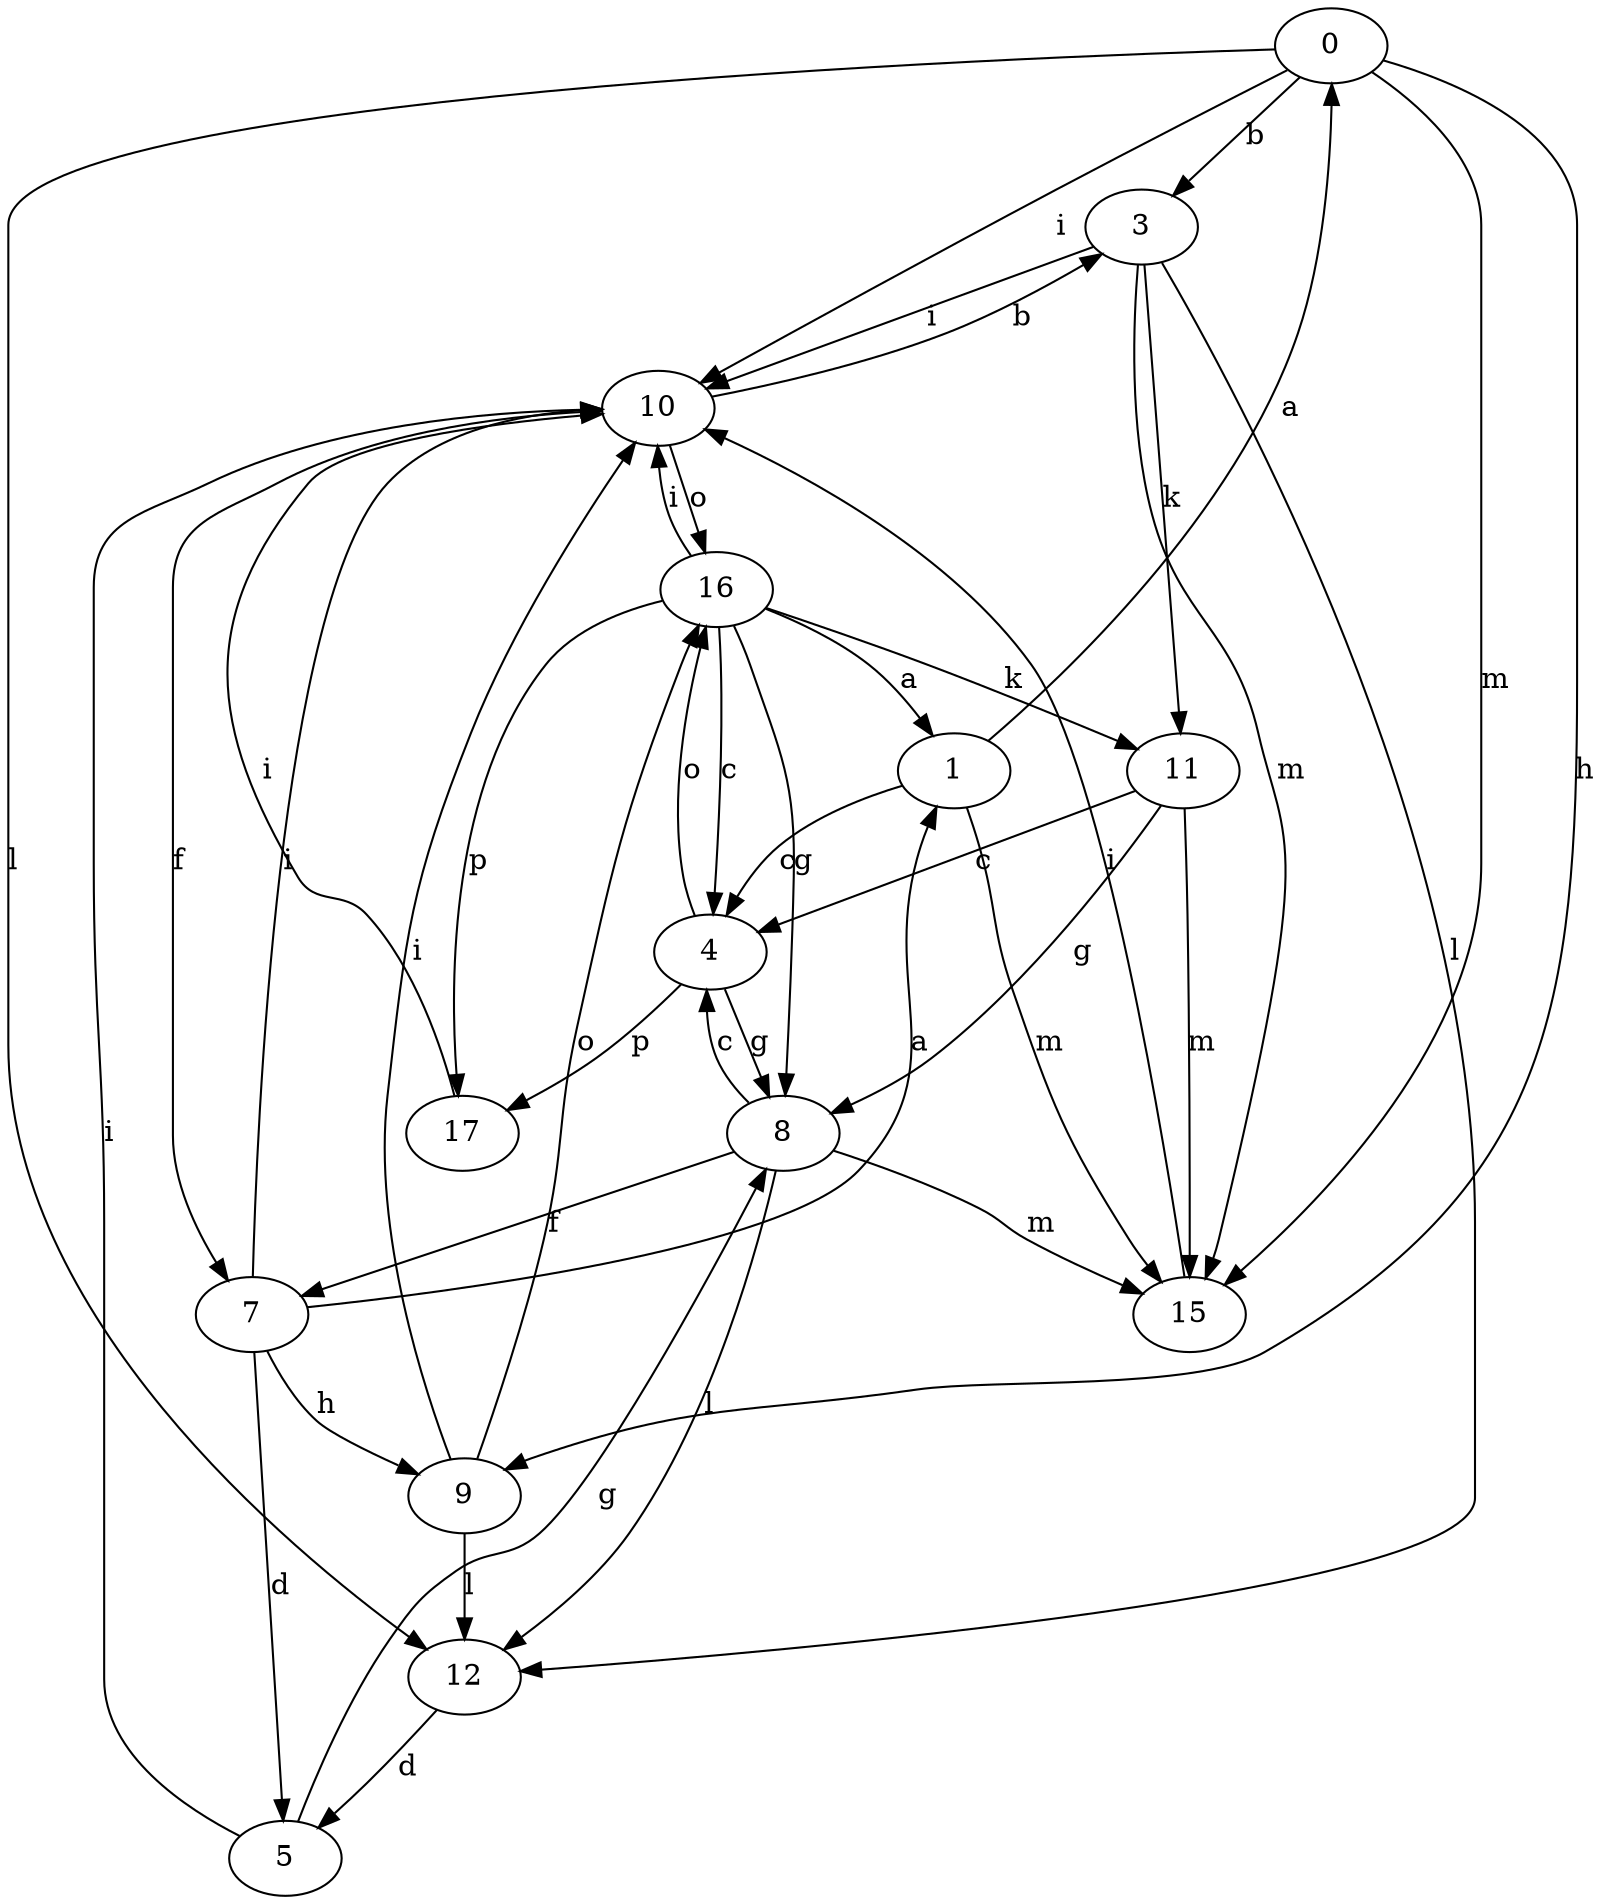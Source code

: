 strict digraph  {
0;
1;
3;
4;
5;
7;
8;
9;
10;
11;
12;
15;
16;
17;
0 -> 3  [label=b];
0 -> 9  [label=h];
0 -> 10  [label=i];
0 -> 12  [label=l];
0 -> 15  [label=m];
1 -> 0  [label=a];
1 -> 4  [label=c];
1 -> 15  [label=m];
3 -> 10  [label=i];
3 -> 11  [label=k];
3 -> 12  [label=l];
3 -> 15  [label=m];
4 -> 8  [label=g];
4 -> 16  [label=o];
4 -> 17  [label=p];
5 -> 8  [label=g];
5 -> 10  [label=i];
7 -> 1  [label=a];
7 -> 5  [label=d];
7 -> 9  [label=h];
7 -> 10  [label=i];
8 -> 4  [label=c];
8 -> 7  [label=f];
8 -> 12  [label=l];
8 -> 15  [label=m];
9 -> 10  [label=i];
9 -> 12  [label=l];
9 -> 16  [label=o];
10 -> 3  [label=b];
10 -> 7  [label=f];
10 -> 16  [label=o];
11 -> 4  [label=c];
11 -> 8  [label=g];
11 -> 15  [label=m];
12 -> 5  [label=d];
15 -> 10  [label=i];
16 -> 1  [label=a];
16 -> 4  [label=c];
16 -> 8  [label=g];
16 -> 10  [label=i];
16 -> 11  [label=k];
16 -> 17  [label=p];
17 -> 10  [label=i];
}

